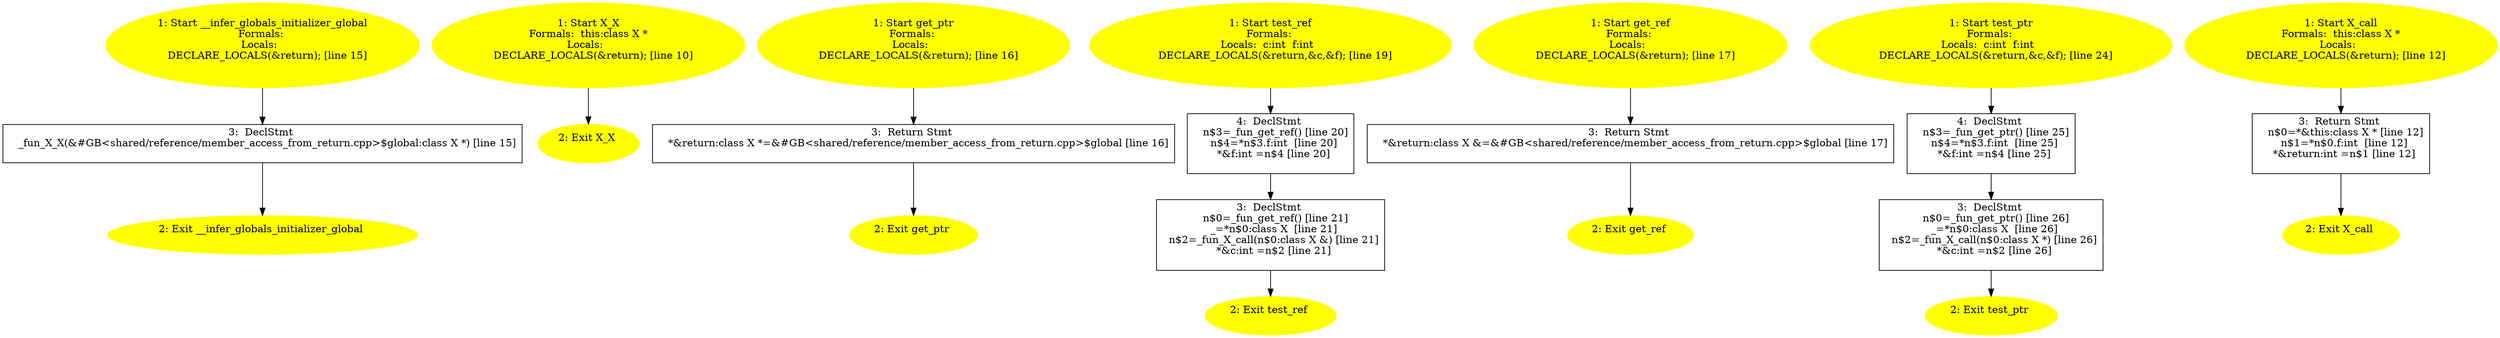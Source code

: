 /* @generated */
digraph iCFG {
"__infer_globals_initializer_global.bdc08c089842ce08b974b22a75daf78e_3" [label="3:  DeclStmt \n   _fun_X_X(&#GB<shared/reference/member_access_from_return.cpp>$global:class X *) [line 15]\n " shape="box"]
	

	 "__infer_globals_initializer_global.bdc08c089842ce08b974b22a75daf78e_3" -> "__infer_globals_initializer_global.bdc08c089842ce08b974b22a75daf78e_2" ;
"__infer_globals_initializer_global.bdc08c089842ce08b974b22a75daf78e_2" [label="2: Exit __infer_globals_initializer_global \n  " color=yellow style=filled]
	

"__infer_globals_initializer_global.bdc08c089842ce08b974b22a75daf78e_1" [label="1: Start __infer_globals_initializer_global\nFormals: \nLocals:  \n   DECLARE_LOCALS(&return); [line 15]\n " color=yellow style=filled]
	

	 "__infer_globals_initializer_global.bdc08c089842ce08b974b22a75daf78e_1" -> "__infer_globals_initializer_global.bdc08c089842ce08b974b22a75daf78e_3" ;
"X_X{_ZN1XC1Ev}.dbc1390b15606562094682699e12caba_2" [label="2: Exit X_X \n  " color=yellow style=filled]
	

"X_X{_ZN1XC1Ev}.dbc1390b15606562094682699e12caba_1" [label="1: Start X_X\nFormals:  this:class X *\nLocals:  \n   DECLARE_LOCALS(&return); [line 10]\n " color=yellow style=filled]
	

	 "X_X{_ZN1XC1Ev}.dbc1390b15606562094682699e12caba_1" -> "X_X{_ZN1XC1Ev}.dbc1390b15606562094682699e12caba_2" ;
"get_ptr{d41d8cd98f00b204e9800998ecf8427e_Z7get_ptrv}.79c23fccc4af78490d3b790f3bfe4b4b_3" [label="3:  Return Stmt \n   *&return:class X *=&#GB<shared/reference/member_access_from_return.cpp>$global [line 16]\n " shape="box"]
	

	 "get_ptr{d41d8cd98f00b204e9800998ecf8427e_Z7get_ptrv}.79c23fccc4af78490d3b790f3bfe4b4b_3" -> "get_ptr{d41d8cd98f00b204e9800998ecf8427e_Z7get_ptrv}.79c23fccc4af78490d3b790f3bfe4b4b_2" ;
"get_ptr{d41d8cd98f00b204e9800998ecf8427e_Z7get_ptrv}.79c23fccc4af78490d3b790f3bfe4b4b_2" [label="2: Exit get_ptr \n  " color=yellow style=filled]
	

"get_ptr{d41d8cd98f00b204e9800998ecf8427e_Z7get_ptrv}.79c23fccc4af78490d3b790f3bfe4b4b_1" [label="1: Start get_ptr\nFormals: \nLocals:  \n   DECLARE_LOCALS(&return); [line 16]\n " color=yellow style=filled]
	

	 "get_ptr{d41d8cd98f00b204e9800998ecf8427e_Z7get_ptrv}.79c23fccc4af78490d3b790f3bfe4b4b_1" -> "get_ptr{d41d8cd98f00b204e9800998ecf8427e_Z7get_ptrv}.79c23fccc4af78490d3b790f3bfe4b4b_3" ;
"test_ref{d41d8cd98f00b204e9800998ecf8427e_Z8test_refv}.00ae903ec76106232cfb760d7c58e99e_4" [label="4:  DeclStmt \n   n$3=_fun_get_ref() [line 20]\n  n$4=*n$3.f:int  [line 20]\n  *&f:int =n$4 [line 20]\n " shape="box"]
	

	 "test_ref{d41d8cd98f00b204e9800998ecf8427e_Z8test_refv}.00ae903ec76106232cfb760d7c58e99e_4" -> "test_ref{d41d8cd98f00b204e9800998ecf8427e_Z8test_refv}.00ae903ec76106232cfb760d7c58e99e_3" ;
"test_ref{d41d8cd98f00b204e9800998ecf8427e_Z8test_refv}.00ae903ec76106232cfb760d7c58e99e_3" [label="3:  DeclStmt \n   n$0=_fun_get_ref() [line 21]\n  _=*n$0:class X  [line 21]\n  n$2=_fun_X_call(n$0:class X &) [line 21]\n  *&c:int =n$2 [line 21]\n " shape="box"]
	

	 "test_ref{d41d8cd98f00b204e9800998ecf8427e_Z8test_refv}.00ae903ec76106232cfb760d7c58e99e_3" -> "test_ref{d41d8cd98f00b204e9800998ecf8427e_Z8test_refv}.00ae903ec76106232cfb760d7c58e99e_2" ;
"test_ref{d41d8cd98f00b204e9800998ecf8427e_Z8test_refv}.00ae903ec76106232cfb760d7c58e99e_2" [label="2: Exit test_ref \n  " color=yellow style=filled]
	

"test_ref{d41d8cd98f00b204e9800998ecf8427e_Z8test_refv}.00ae903ec76106232cfb760d7c58e99e_1" [label="1: Start test_ref\nFormals: \nLocals:  c:int  f:int  \n   DECLARE_LOCALS(&return,&c,&f); [line 19]\n " color=yellow style=filled]
	

	 "test_ref{d41d8cd98f00b204e9800998ecf8427e_Z8test_refv}.00ae903ec76106232cfb760d7c58e99e_1" -> "test_ref{d41d8cd98f00b204e9800998ecf8427e_Z8test_refv}.00ae903ec76106232cfb760d7c58e99e_4" ;
"get_ref{d41d8cd98f00b204e9800998ecf8427e_Z7get_refv}.bbbf241bd8d761aafd6f3adea16247b8_3" [label="3:  Return Stmt \n   *&return:class X &=&#GB<shared/reference/member_access_from_return.cpp>$global [line 17]\n " shape="box"]
	

	 "get_ref{d41d8cd98f00b204e9800998ecf8427e_Z7get_refv}.bbbf241bd8d761aafd6f3adea16247b8_3" -> "get_ref{d41d8cd98f00b204e9800998ecf8427e_Z7get_refv}.bbbf241bd8d761aafd6f3adea16247b8_2" ;
"get_ref{d41d8cd98f00b204e9800998ecf8427e_Z7get_refv}.bbbf241bd8d761aafd6f3adea16247b8_2" [label="2: Exit get_ref \n  " color=yellow style=filled]
	

"get_ref{d41d8cd98f00b204e9800998ecf8427e_Z7get_refv}.bbbf241bd8d761aafd6f3adea16247b8_1" [label="1: Start get_ref\nFormals: \nLocals:  \n   DECLARE_LOCALS(&return); [line 17]\n " color=yellow style=filled]
	

	 "get_ref{d41d8cd98f00b204e9800998ecf8427e_Z7get_refv}.bbbf241bd8d761aafd6f3adea16247b8_1" -> "get_ref{d41d8cd98f00b204e9800998ecf8427e_Z7get_refv}.bbbf241bd8d761aafd6f3adea16247b8_3" ;
"test_ptr{d41d8cd98f00b204e9800998ecf8427e_Z8test_ptrv}.54501b574aafef92905574577880c5c8_4" [label="4:  DeclStmt \n   n$3=_fun_get_ptr() [line 25]\n  n$4=*n$3.f:int  [line 25]\n  *&f:int =n$4 [line 25]\n " shape="box"]
	

	 "test_ptr{d41d8cd98f00b204e9800998ecf8427e_Z8test_ptrv}.54501b574aafef92905574577880c5c8_4" -> "test_ptr{d41d8cd98f00b204e9800998ecf8427e_Z8test_ptrv}.54501b574aafef92905574577880c5c8_3" ;
"test_ptr{d41d8cd98f00b204e9800998ecf8427e_Z8test_ptrv}.54501b574aafef92905574577880c5c8_3" [label="3:  DeclStmt \n   n$0=_fun_get_ptr() [line 26]\n  _=*n$0:class X  [line 26]\n  n$2=_fun_X_call(n$0:class X *) [line 26]\n  *&c:int =n$2 [line 26]\n " shape="box"]
	

	 "test_ptr{d41d8cd98f00b204e9800998ecf8427e_Z8test_ptrv}.54501b574aafef92905574577880c5c8_3" -> "test_ptr{d41d8cd98f00b204e9800998ecf8427e_Z8test_ptrv}.54501b574aafef92905574577880c5c8_2" ;
"test_ptr{d41d8cd98f00b204e9800998ecf8427e_Z8test_ptrv}.54501b574aafef92905574577880c5c8_2" [label="2: Exit test_ptr \n  " color=yellow style=filled]
	

"test_ptr{d41d8cd98f00b204e9800998ecf8427e_Z8test_ptrv}.54501b574aafef92905574577880c5c8_1" [label="1: Start test_ptr\nFormals: \nLocals:  c:int  f:int  \n   DECLARE_LOCALS(&return,&c,&f); [line 24]\n " color=yellow style=filled]
	

	 "test_ptr{d41d8cd98f00b204e9800998ecf8427e_Z8test_ptrv}.54501b574aafef92905574577880c5c8_1" -> "test_ptr{d41d8cd98f00b204e9800998ecf8427e_Z8test_ptrv}.54501b574aafef92905574577880c5c8_4" ;
"X_call(_ZN1X4callEv).e5f54fa192c076ff324e30be8054f005_3" [label="3:  Return Stmt \n   n$0=*&this:class X * [line 12]\n  n$1=*n$0.f:int  [line 12]\n  *&return:int =n$1 [line 12]\n " shape="box"]
	

	 "X_call(_ZN1X4callEv).e5f54fa192c076ff324e30be8054f005_3" -> "X_call(_ZN1X4callEv).e5f54fa192c076ff324e30be8054f005_2" ;
"X_call(_ZN1X4callEv).e5f54fa192c076ff324e30be8054f005_2" [label="2: Exit X_call \n  " color=yellow style=filled]
	

"X_call(_ZN1X4callEv).e5f54fa192c076ff324e30be8054f005_1" [label="1: Start X_call\nFormals:  this:class X *\nLocals:  \n   DECLARE_LOCALS(&return); [line 12]\n " color=yellow style=filled]
	

	 "X_call(_ZN1X4callEv).e5f54fa192c076ff324e30be8054f005_1" -> "X_call(_ZN1X4callEv).e5f54fa192c076ff324e30be8054f005_3" ;
}
